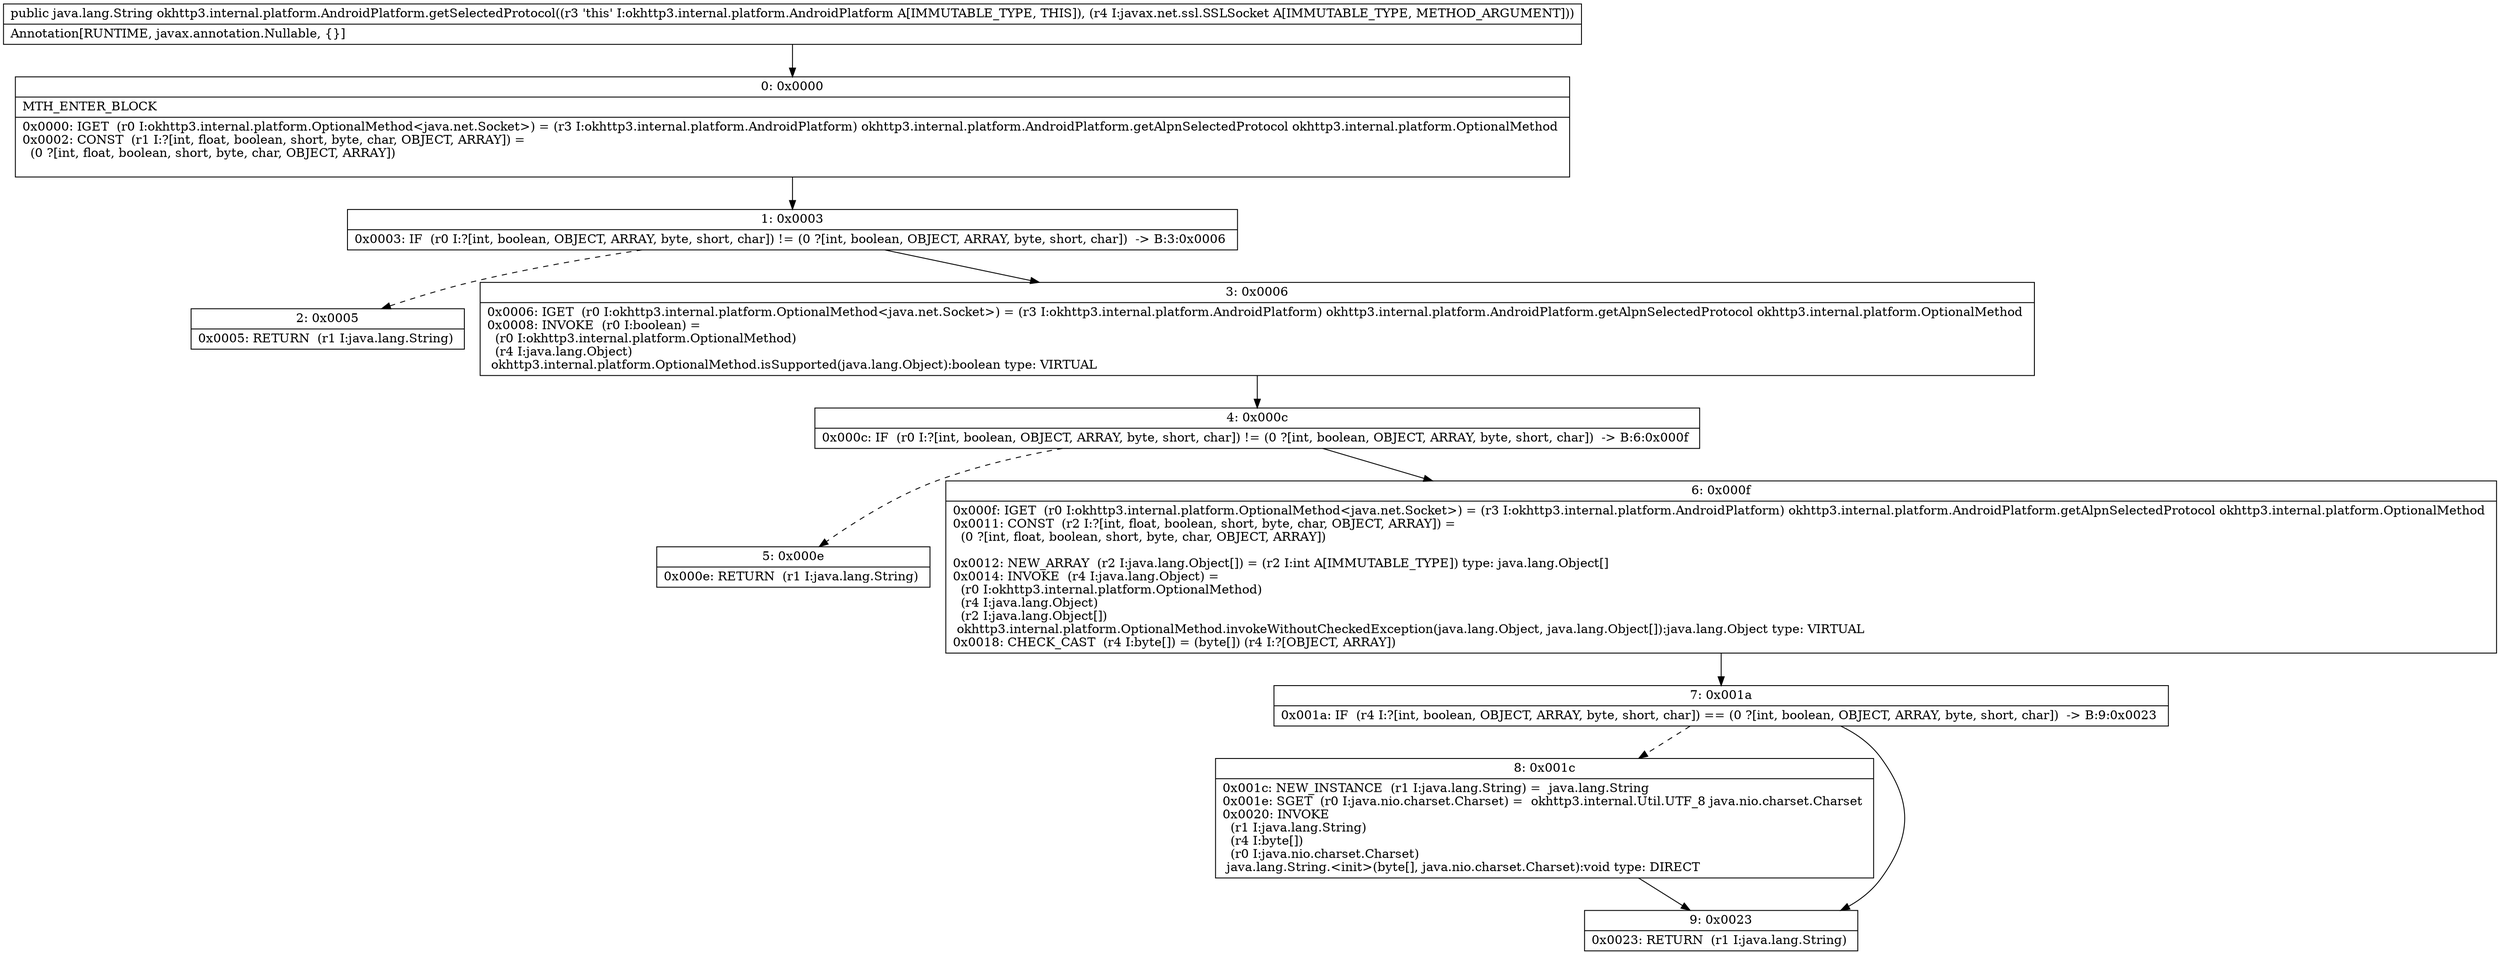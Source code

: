 digraph "CFG forokhttp3.internal.platform.AndroidPlatform.getSelectedProtocol(Ljavax\/net\/ssl\/SSLSocket;)Ljava\/lang\/String;" {
Node_0 [shape=record,label="{0\:\ 0x0000|MTH_ENTER_BLOCK\l|0x0000: IGET  (r0 I:okhttp3.internal.platform.OptionalMethod\<java.net.Socket\>) = (r3 I:okhttp3.internal.platform.AndroidPlatform) okhttp3.internal.platform.AndroidPlatform.getAlpnSelectedProtocol okhttp3.internal.platform.OptionalMethod \l0x0002: CONST  (r1 I:?[int, float, boolean, short, byte, char, OBJECT, ARRAY]) = \l  (0 ?[int, float, boolean, short, byte, char, OBJECT, ARRAY])\l \l}"];
Node_1 [shape=record,label="{1\:\ 0x0003|0x0003: IF  (r0 I:?[int, boolean, OBJECT, ARRAY, byte, short, char]) != (0 ?[int, boolean, OBJECT, ARRAY, byte, short, char])  \-\> B:3:0x0006 \l}"];
Node_2 [shape=record,label="{2\:\ 0x0005|0x0005: RETURN  (r1 I:java.lang.String) \l}"];
Node_3 [shape=record,label="{3\:\ 0x0006|0x0006: IGET  (r0 I:okhttp3.internal.platform.OptionalMethod\<java.net.Socket\>) = (r3 I:okhttp3.internal.platform.AndroidPlatform) okhttp3.internal.platform.AndroidPlatform.getAlpnSelectedProtocol okhttp3.internal.platform.OptionalMethod \l0x0008: INVOKE  (r0 I:boolean) = \l  (r0 I:okhttp3.internal.platform.OptionalMethod)\l  (r4 I:java.lang.Object)\l okhttp3.internal.platform.OptionalMethod.isSupported(java.lang.Object):boolean type: VIRTUAL \l}"];
Node_4 [shape=record,label="{4\:\ 0x000c|0x000c: IF  (r0 I:?[int, boolean, OBJECT, ARRAY, byte, short, char]) != (0 ?[int, boolean, OBJECT, ARRAY, byte, short, char])  \-\> B:6:0x000f \l}"];
Node_5 [shape=record,label="{5\:\ 0x000e|0x000e: RETURN  (r1 I:java.lang.String) \l}"];
Node_6 [shape=record,label="{6\:\ 0x000f|0x000f: IGET  (r0 I:okhttp3.internal.platform.OptionalMethod\<java.net.Socket\>) = (r3 I:okhttp3.internal.platform.AndroidPlatform) okhttp3.internal.platform.AndroidPlatform.getAlpnSelectedProtocol okhttp3.internal.platform.OptionalMethod \l0x0011: CONST  (r2 I:?[int, float, boolean, short, byte, char, OBJECT, ARRAY]) = \l  (0 ?[int, float, boolean, short, byte, char, OBJECT, ARRAY])\l \l0x0012: NEW_ARRAY  (r2 I:java.lang.Object[]) = (r2 I:int A[IMMUTABLE_TYPE]) type: java.lang.Object[] \l0x0014: INVOKE  (r4 I:java.lang.Object) = \l  (r0 I:okhttp3.internal.platform.OptionalMethod)\l  (r4 I:java.lang.Object)\l  (r2 I:java.lang.Object[])\l okhttp3.internal.platform.OptionalMethod.invokeWithoutCheckedException(java.lang.Object, java.lang.Object[]):java.lang.Object type: VIRTUAL \l0x0018: CHECK_CAST  (r4 I:byte[]) = (byte[]) (r4 I:?[OBJECT, ARRAY]) \l}"];
Node_7 [shape=record,label="{7\:\ 0x001a|0x001a: IF  (r4 I:?[int, boolean, OBJECT, ARRAY, byte, short, char]) == (0 ?[int, boolean, OBJECT, ARRAY, byte, short, char])  \-\> B:9:0x0023 \l}"];
Node_8 [shape=record,label="{8\:\ 0x001c|0x001c: NEW_INSTANCE  (r1 I:java.lang.String) =  java.lang.String \l0x001e: SGET  (r0 I:java.nio.charset.Charset) =  okhttp3.internal.Util.UTF_8 java.nio.charset.Charset \l0x0020: INVOKE  \l  (r1 I:java.lang.String)\l  (r4 I:byte[])\l  (r0 I:java.nio.charset.Charset)\l java.lang.String.\<init\>(byte[], java.nio.charset.Charset):void type: DIRECT \l}"];
Node_9 [shape=record,label="{9\:\ 0x0023|0x0023: RETURN  (r1 I:java.lang.String) \l}"];
MethodNode[shape=record,label="{public java.lang.String okhttp3.internal.platform.AndroidPlatform.getSelectedProtocol((r3 'this' I:okhttp3.internal.platform.AndroidPlatform A[IMMUTABLE_TYPE, THIS]), (r4 I:javax.net.ssl.SSLSocket A[IMMUTABLE_TYPE, METHOD_ARGUMENT]))  | Annotation[RUNTIME, javax.annotation.Nullable, \{\}]\l}"];
MethodNode -> Node_0;
Node_0 -> Node_1;
Node_1 -> Node_2[style=dashed];
Node_1 -> Node_3;
Node_3 -> Node_4;
Node_4 -> Node_5[style=dashed];
Node_4 -> Node_6;
Node_6 -> Node_7;
Node_7 -> Node_8[style=dashed];
Node_7 -> Node_9;
Node_8 -> Node_9;
}

